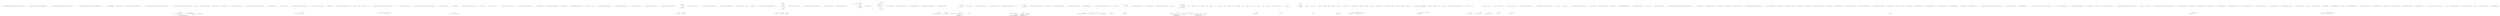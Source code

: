 digraph  {
n0 [cluster="Nancy.Testing.BrowserContextExtensions.MultiPartFormData(Nancy.Testing.BrowserContext, Nancy.Testing.BrowserContextMultipartFormData)", label="Entry Nancy.Testing.BrowserContextExtensions.MultiPartFormData(Nancy.Testing.BrowserContext, Nancy.Testing.BrowserContextMultipartFormData)", span="15-15"];
n1 [cluster="Nancy.Testing.BrowserContextExtensions.MultiPartFormData(Nancy.Testing.BrowserContext, Nancy.Testing.BrowserContextMultipartFormData)", label="MultiPartFormData(browserContext, multipartFormData, BrowserContextMultipartFormData.DefaultBoundaryName)", span="17-17"];
n2 [cluster="Nancy.Testing.BrowserContextExtensions.MultiPartFormData(Nancy.Testing.BrowserContext, Nancy.Testing.BrowserContextMultipartFormData)", label="Exit Nancy.Testing.BrowserContextExtensions.MultiPartFormData(Nancy.Testing.BrowserContext, Nancy.Testing.BrowserContextMultipartFormData)", span="15-15"];
n3 [cluster="Nancy.Testing.BrowserContextExtensions.MultiPartFormData(Nancy.Testing.BrowserContext, Nancy.Testing.BrowserContextMultipartFormData, string)", label="Entry Nancy.Testing.BrowserContextExtensions.MultiPartFormData(Nancy.Testing.BrowserContext, Nancy.Testing.BrowserContextMultipartFormData, string)", span="26-26"];
n4 [cluster="Nancy.Testing.BrowserContextExtensions.MultiPartFormData(Nancy.Testing.BrowserContext, Nancy.Testing.BrowserContextMultipartFormData, string)", label="var contextValues =\r\n                (IBrowserContextValues)browserContext", span="28-29"];
n5 [cluster="Nancy.Testing.BrowserContextExtensions.MultiPartFormData(Nancy.Testing.BrowserContext, Nancy.Testing.BrowserContextMultipartFormData, string)", label="contextValues.Body = multipartFormData.Body", span="31-31"];
n6 [cluster="Nancy.Testing.BrowserContextExtensions.MultiPartFormData(Nancy.Testing.BrowserContext, Nancy.Testing.BrowserContextMultipartFormData, string)", label="contextValues.Headers[''Content-Type''] = new[] { ''multipart/form-data; boundary='' + boundaryName }", span="32-32"];
n7 [cluster="Nancy.Testing.BrowserContextExtensions.MultiPartFormData(Nancy.Testing.BrowserContext, Nancy.Testing.BrowserContextMultipartFormData, string)", label="Exit Nancy.Testing.BrowserContextExtensions.MultiPartFormData(Nancy.Testing.BrowserContext, Nancy.Testing.BrowserContextMultipartFormData, string)", span="26-26"];
n8 [cluster="Nancy.Testing.BrowserContextExtensions.JsonBody<TModel>(Nancy.Testing.BrowserContext, TModel, Nancy.ISerializer)", label="Entry Nancy.Testing.BrowserContextExtensions.JsonBody<TModel>(Nancy.Testing.BrowserContext, TModel, Nancy.ISerializer)", span="41-41"];
n9 [cluster="Nancy.Testing.BrowserContextExtensions.JsonBody<TModel>(Nancy.Testing.BrowserContext, TModel, Nancy.ISerializer)", label="serializer == null", span="43-43"];
n11 [cluster="Nancy.Testing.BrowserContextExtensions.JsonBody<TModel>(Nancy.Testing.BrowserContext, TModel, Nancy.ISerializer)", label="var contextValues =\r\n                (IBrowserContextValues)browserContext", span="48-49"];
n13 [cluster="Nancy.Testing.BrowserContextExtensions.JsonBody<TModel>(Nancy.Testing.BrowserContext, TModel, Nancy.ISerializer)", label="serializer.Serialize(''application/json'', model, contextValues.Body)", span="53-53"];
n14 [cluster="Nancy.Testing.BrowserContextExtensions.JsonBody<TModel>(Nancy.Testing.BrowserContext, TModel, Nancy.ISerializer)", label="browserContext.Header(''Content-Type'', ''application/json'')", span="54-54"];
n10 [cluster="Nancy.Testing.BrowserContextExtensions.JsonBody<TModel>(Nancy.Testing.BrowserContext, TModel, Nancy.ISerializer)", label="serializer = new DefaultJsonSerializer()", span="45-45"];
n16 [cluster="Nancy.Responses.DefaultJsonSerializer.DefaultJsonSerializer()", label="Entry Nancy.Responses.DefaultJsonSerializer.DefaultJsonSerializer()", span="8-8"];
n12 [cluster="Nancy.Testing.BrowserContextExtensions.JsonBody<TModel>(Nancy.Testing.BrowserContext, TModel, Nancy.ISerializer)", label="contextValues.Body = new MemoryStream()", span="51-51"];
n17 [cluster="System.IO.MemoryStream.MemoryStream()", label="Entry System.IO.MemoryStream.MemoryStream()", span="0-0"];
n18 [cluster="Nancy.ISerializer.Serialize<TModel>(string, TModel, System.IO.Stream)", label="Entry Nancy.ISerializer.Serialize<TModel>(string, TModel, System.IO.Stream)", span="20-20"];
n15 [cluster="Nancy.Testing.BrowserContextExtensions.JsonBody<TModel>(Nancy.Testing.BrowserContext, TModel, Nancy.ISerializer)", label="Exit Nancy.Testing.BrowserContextExtensions.JsonBody<TModel>(Nancy.Testing.BrowserContext, TModel, Nancy.ISerializer)", span="41-41"];
n19 [cluster="Nancy.Testing.BrowserContext.Header(string, string)", label="Entry Nancy.Testing.BrowserContext.Header(string, string)", span="100-100"];
d21 [cluster="Nancy.Testing.BrowserContextExtensions.BasicAuth(Nancy.Testing.BrowserContext, string, string)", color=green, community=0, label="var credentials = string.Format(''{0}:{1}'', username, password)", prediction=0, span="70-70"];
d20 [cluster="Nancy.Testing.BrowserContextExtensions.BasicAuth(Nancy.Testing.BrowserContext, string, string)", label="Entry Nancy.Testing.BrowserContextExtensions.BasicAuth(Nancy.Testing.BrowserContext, string, string)", span="68-68"];
d22 [cluster="Nancy.Testing.BrowserContextExtensions.BasicAuth(Nancy.Testing.BrowserContext, string, string)", color=green, community=0, label="var encodedCredentials = Convert.ToBase64String(Encoding.UTF8.GetBytes(credentials))", prediction=1, span="72-72"];
d25 [cluster="string.Format(string, object, object)", label="Entry string.Format(string, object, object)", span="0-0"];
d23 [cluster="Nancy.Testing.BrowserContextExtensions.BasicAuth(Nancy.Testing.BrowserContext, string, string)", color=green, community=0, label="browserContext.Header(''Authorization'', ''Basic '' + encodedCredentials)", prediction=2, span="74-74"];
d24 [cluster="Nancy.Testing.BrowserContextExtensions.BasicAuth(Nancy.Testing.BrowserContext, string, string)", label="Exit Nancy.Testing.BrowserContextExtensions.BasicAuth(Nancy.Testing.BrowserContext, string, string)", span="68-68"];
d28 [cluster="Unk.Header", label="Entry Unk.Header", span=""];
d26 [cluster="Unk.GetBytes", label="Entry Unk.GetBytes", span=""];
d27 [cluster="Unk.ToBase64String", label="Entry Unk.ToBase64String", span=""];
d30 [cluster="Nancy.Testing.BrowserContextExtensions.Cookie(Nancy.Testing.BrowserContext, System.Collections.Generic.IDictionary<string, string>)", color=green, community=0, label="!cookies.Any()", prediction=3, span="84-84"];
d29 [cluster="Nancy.Testing.BrowserContextExtensions.Cookie(Nancy.Testing.BrowserContext, System.Collections.Generic.IDictionary<string, string>)", label="Entry Nancy.Testing.BrowserContextExtensions.Cookie(Nancy.Testing.BrowserContext, System.Collections.Generic.IDictionary<string, string>)", span="82-82"];
d31 [cluster="Nancy.Testing.BrowserContextExtensions.Cookie(Nancy.Testing.BrowserContext, System.Collections.Generic.IDictionary<string, string>)", color=green, community=0, label="return;", prediction=4, span="86-86"];
d32 [cluster="Nancy.Testing.BrowserContextExtensions.Cookie(Nancy.Testing.BrowserContext, System.Collections.Generic.IDictionary<string, string>)", color=green, community=0, label=cookies, prediction=5, span="89-89"];
d35 [cluster="System.Collections.Generic.IEnumerable<TSource>.Any<TSource>()", label="Entry System.Collections.Generic.IEnumerable<TSource>.Any<TSource>()", span="0-0"];
d33 [cluster="Nancy.Testing.BrowserContextExtensions.Cookie(Nancy.Testing.BrowserContext, System.Collections.Generic.IDictionary<string, string>)", color=green, community=0, label="browserContext.Cookie(cookie.Key, cookie.Value)", prediction=5, span="91-91"];
d34 [cluster="Nancy.Testing.BrowserContextExtensions.Cookie(Nancy.Testing.BrowserContext, System.Collections.Generic.IDictionary<string, string>)", label="Exit Nancy.Testing.BrowserContextExtensions.Cookie(Nancy.Testing.BrowserContext, System.Collections.Generic.IDictionary<string, string>)", span="82-82"];
d36 [cluster="Nancy.Testing.BrowserContext.Cookie(string, string)", label="Entry Nancy.Testing.BrowserContext.Cookie(string, string)", span="101-101"];
d38 [cluster="Nancy.Testing.BrowserContextExtensions.Cookie(Nancy.Testing.BrowserContext, string, string)", color=green, community=0, label="var contextValues =\r\n                (IBrowserContextValues)browserContext", prediction=7, span="103-104"];
d37 [cluster="Nancy.Testing.BrowserContextExtensions.Cookie(Nancy.Testing.BrowserContext, string, string)", label="Entry Nancy.Testing.BrowserContextExtensions.Cookie(Nancy.Testing.BrowserContext, string, string)", span="101-101"];
d39 [cluster="Nancy.Testing.BrowserContextExtensions.Cookie(Nancy.Testing.BrowserContext, string, string)", color=green, community=0, label="!contextValues.Headers.ContainsKey(''Cookie'')", prediction=8, span="106-106"];
d40 [cluster="Nancy.Testing.BrowserContextExtensions.Cookie(Nancy.Testing.BrowserContext, string, string)", color=green, community=0, label="contextValues.Headers.Add(''Cookie'', new List<string> { string.Empty })", prediction=7, span="108-108"];
d41 [cluster="Nancy.Testing.BrowserContextExtensions.Cookie(Nancy.Testing.BrowserContext, string, string)", color=green, community=0, label="var values = (List<string>)contextValues.Headers[''Cookie'']", prediction=10, span="111-111"];
d42 [cluster="Nancy.Testing.BrowserContextExtensions.Cookie(Nancy.Testing.BrowserContext, string, string)", color=green, community=0, label="values[0] += string.Format(''{0}={1};'', HttpUtility.UrlEncode(key), HttpUtility.UrlEncode(value))", prediction=11, span="112-112"];
d43 [cluster="Nancy.Testing.BrowserContextExtensions.Cookie(Nancy.Testing.BrowserContext, string, string)", label="Exit Nancy.Testing.BrowserContextExtensions.Cookie(Nancy.Testing.BrowserContext, string, string)", span="101-101"];
d47 [cluster="Nancy.Helpers.HttpUtility.UrlEncode(string)", label="Entry Nancy.Helpers.HttpUtility.UrlEncode(string)", span="373-373"];
d44 [cluster="System.Collections.Generic.IDictionary<TKey, TValue>.ContainsKey(TKey)", label="Entry System.Collections.Generic.IDictionary<TKey, TValue>.ContainsKey(TKey)", span="0-0"];
d45 [cluster="System.Collections.Generic.List<T>.List()", label="Entry System.Collections.Generic.List<T>.List()", span="0-0"];
d46 [cluster="System.Collections.Generic.IDictionary<TKey, TValue>.Add(TKey, TValue)", label="Entry System.Collections.Generic.IDictionary<TKey, TValue>.Add(TKey, TValue)", span="0-0"];
d49 [cluster="Nancy.Testing.BrowserContextExtensions.AjaxRequest(Nancy.Testing.BrowserContext)", color=green, community=0, label="browserContext.Header(''X-Requested-With'', ''XMLHttpRequest'')", prediction=12, span="122-122"];
d48 [cluster="Nancy.Testing.BrowserContextExtensions.AjaxRequest(Nancy.Testing.BrowserContext)", label="Entry Nancy.Testing.BrowserContextExtensions.AjaxRequest(Nancy.Testing.BrowserContext)", span="120-120"];
d50 [cluster="Nancy.Testing.BrowserContextExtensions.AjaxRequest(Nancy.Testing.BrowserContext)", label="Exit Nancy.Testing.BrowserContextExtensions.AjaxRequest(Nancy.Testing.BrowserContext)", span="120-120"];
m0_43 [cluster="Nancy.Testing.BrowserContext.Body(System.IO.Stream, string)", file="BrowserFixture.cs", label="Entry Nancy.Testing.BrowserContext.Body(System.IO.Stream, string)", span="70-70"];
m0_86 [cluster="Nancy.Testing.Browser.Get(string, System.Action<Nancy.Testing.BrowserContext>)", file="BrowserFixture.cs", label="Entry Nancy.Testing.Browser.Get(string, System.Action<Nancy.Testing.BrowserContext>)", span="50-50"];
m0_82 [cluster="Nancy.Testing.Tests.BrowserFixture.Should_maintain_cookies_when_chaining_requests()", file="BrowserFixture.cs", label="Entry Nancy.Testing.Tests.BrowserFixture.Should_maintain_cookies_when_chaining_requests()", span="116-116"];
m0_83 [cluster="Nancy.Testing.Tests.BrowserFixture.Should_maintain_cookies_when_chaining_requests()", color=green, community=0, file="BrowserFixture.cs", label="var result = browser.Get(\r\n                    ''/session'',\r\n                    with => with.HttpRequest())\r\n                .Then\r\n                .Get(\r\n                    ''/session'',\r\n                    with => with.HttpRequest())", prediction=13, span="120-126"];
m0_84 [cluster="Nancy.Testing.Tests.BrowserFixture.Should_maintain_cookies_when_chaining_requests()", color=green, community=0, file="BrowserFixture.cs", label="result.Body.AsString().ShouldEqual(''Current session value is: I've created a session!'')", prediction=14, span="128-128"];
m0_85 [cluster="Nancy.Testing.Tests.BrowserFixture.Should_maintain_cookies_when_chaining_requests()", file="BrowserFixture.cs", label="Exit Nancy.Testing.Tests.BrowserFixture.Should_maintain_cookies_when_chaining_requests()", span="116-116"];
m0_17 [cluster="Nancy.Testing.Browser.Post(string, System.Action<Nancy.Testing.BrowserContext>)", file="BrowserFixture.cs", label="Entry Nancy.Testing.Browser.Post(string, System.Action<Nancy.Testing.BrowserContext>)", span="94-94"];
m0_24 [cluster="Nancy.Testing.BrowserContext.HttpRequest()", file="BrowserFixture.cs", label="Entry Nancy.Testing.BrowserContext.HttpRequest()", span="116-116"];
m0_148 [cluster="object.ToString()", file="BrowserFixture.cs", label="Entry object.ToString()", span="0-0"];
m0_19 [cluster="object.ShouldEqual(object)", file="BrowserFixture.cs", label="Entry object.ShouldEqual(object)", span="80-80"];
m0_93 [cluster="Nancy.Testing.Tests.BrowserFixture.Should_maintain_cookies_even_if_not_set_on_directly_preceding_request()", file="BrowserFixture.cs", label="Entry Nancy.Testing.Tests.BrowserFixture.Should_maintain_cookies_even_if_not_set_on_directly_preceding_request()", span="132-132"];
m0_94 [cluster="Nancy.Testing.Tests.BrowserFixture.Should_maintain_cookies_even_if_not_set_on_directly_preceding_request()", color=green, community=0, file="BrowserFixture.cs", label="var result = browser.Get(\r\n                    ''/session'',\r\n                    with => with.HttpRequest())\r\n                .Then\r\n                .Get(\r\n                    ''/nothing'',\r\n                    with => with.HttpRequest())\r\n                .Then\r\n                .Get(\r\n                    ''/session'',\r\n                    with => with.HttpRequest())", prediction=15, span="136-146"];
m0_95 [cluster="Nancy.Testing.Tests.BrowserFixture.Should_maintain_cookies_even_if_not_set_on_directly_preceding_request()", color=green, community=0, file="BrowserFixture.cs", label="result.Body.AsString().ShouldEqual(''Current session value is: I've created a session!'')", prediction=16, span="148-148"];
m0_96 [cluster="Nancy.Testing.Tests.BrowserFixture.Should_maintain_cookies_even_if_not_set_on_directly_preceding_request()", file="BrowserFixture.cs", label="Exit Nancy.Testing.Tests.BrowserFixture.Should_maintain_cookies_even_if_not_set_on_directly_preceding_request()", span="132-132"];
m0_18 [cluster="Nancy.Testing.BrowserResponseBodyWrapper.AsString()", file="BrowserFixture.cs", label="Entry Nancy.Testing.BrowserResponseBodyWrapper.AsString()", span="30-30"];
m0_118 [cluster="Nancy.Testing.Tests.BrowserFixture.EchoModule.EchoModule()", file="BrowserFixture.cs", label="Entry Nancy.Testing.Tests.BrowserFixture.EchoModule.EchoModule()", span="176-176"];
m0_119 [cluster="Nancy.Testing.Tests.BrowserFixture.EchoModule.EchoModule()", color=green, community=0, file="BrowserFixture.cs", label="Post[''/''] = ctx =>\r\n                    {\r\n                        var body = new StreamReader(Context.Request.Body).ReadToEnd();\r\n                        return new Response\r\n                                {\r\n                                    Contents = stream =>\r\n                                                {\r\n                                                    var writer = new StreamWriter(stream);\r\n                                                    writer.Write(body);\r\n                                                    writer.Flush();\r\n                                                }\r\n                                };\r\n                    }", prediction=17, span="179-191"];
m0_120 [cluster="Nancy.Testing.Tests.BrowserFixture.EchoModule.EchoModule()", file="BrowserFixture.cs", label="Get[''/nothing''] = ctx => string.Empty", span="193-193"];
m0_121 [cluster="Nancy.Testing.Tests.BrowserFixture.EchoModule.EchoModule()", file="BrowserFixture.cs", label="Get[''/session''] = ctx =>\r\n                    {\r\n                        var value = Session[''moo''] ?? '''';\r\n\r\n                        var output = ''Current session value is: '' + value;\r\n\r\n                        if (string.IsNullOrEmpty(value.ToString()))\r\n                        {\r\n                            Session[''moo''] = ''I've created a session!'';\r\n                        }\r\n\r\n                        var response = (Response)output;\r\n\r\n                        return response;\r\n                    }", span="195-209"];
m0_122 [cluster="Nancy.Testing.Tests.BrowserFixture.EchoModule.EchoModule()", file="BrowserFixture.cs", label="Get[''/type''] = _ => Request.Url.Scheme.ToLower()", span="211-211"];
m0_123 [cluster="Nancy.Testing.Tests.BrowserFixture.EchoModule.EchoModule()", file="BrowserFixture.cs", label="Get[''/ajax''] = _ => this.Request.IsAjaxRequest() ? ''ajax'' : ''not-ajax''", span="213-213"];
m0_124 [cluster="Nancy.Testing.Tests.BrowserFixture.EchoModule.EchoModule()", file="BrowserFixture.cs", label="Exit Nancy.Testing.Tests.BrowserFixture.EchoModule.EchoModule()", span="176-176"];
m0_26 [cluster="Nancy.Testing.Tests.BrowserFixture.Should_be_able_to_send_stream_in_body()", file="BrowserFixture.cs", label="Entry Nancy.Testing.Tests.BrowserFixture.Should_be_able_to_send_stream_in_body()", span="45-45"];
m0_33 [cluster="Nancy.Testing.Tests.BrowserFixture.Should_be_able_to_send_stream_in_body()", file="BrowserFixture.cs", label="result.Body.AsString().ShouldEqual(thisIsMyRequestBody)", span="61-61"];
m0_30 [cluster="Nancy.Testing.Tests.BrowserFixture.Should_be_able_to_send_stream_in_body()", file="BrowserFixture.cs", label="writer.Write(thisIsMyRequestBody)", span="51-51"];
m0_28 [cluster="Nancy.Testing.Tests.BrowserFixture.Should_be_able_to_send_stream_in_body()", file="BrowserFixture.cs", label="var stream = new MemoryStream()", span="49-49"];
m0_29 [cluster="Nancy.Testing.Tests.BrowserFixture.Should_be_able_to_send_stream_in_body()", file="BrowserFixture.cs", label="var writer = new StreamWriter(stream)", span="50-50"];
m0_32 [cluster="Nancy.Testing.Tests.BrowserFixture.Should_be_able_to_send_stream_in_body()", file="BrowserFixture.cs", label="var result = browser.Post(''/'', with =>\r\n                                           {\r\n                                               with.HttpRequest();\r\n                                               with.Body(stream, ''text/plain'');\r\n                                           })", span="54-58"];
m0_31 [cluster="Nancy.Testing.Tests.BrowserFixture.Should_be_able_to_send_stream_in_body()", file="BrowserFixture.cs", label="writer.Flush()", span="52-52"];
m0_27 [cluster="Nancy.Testing.Tests.BrowserFixture.Should_be_able_to_send_stream_in_body()", file="BrowserFixture.cs", label="string thisIsMyRequestBody = ''This is my request body''", span="48-48"];
m0_34 [cluster="Nancy.Testing.Tests.BrowserFixture.Should_be_able_to_send_stream_in_body()", file="BrowserFixture.cs", label="Exit Nancy.Testing.Tests.BrowserFixture.Should_be_able_to_send_stream_in_body()", span="45-45"];
m0_36 [cluster="System.IO.StreamWriter.StreamWriter(System.IO.Stream)", file="BrowserFixture.cs", label="Entry System.IO.StreamWriter.StreamWriter(System.IO.Stream)", span="0-0"];
m0_12 [cluster="Nancy.Testing.Tests.BrowserFixture.Should_be_able_to_send_string_in_body()", file="BrowserFixture.cs", label="Entry Nancy.Testing.Tests.BrowserFixture.Should_be_able_to_send_string_in_body()", span="28-28"];
m0_15 [cluster="Nancy.Testing.Tests.BrowserFixture.Should_be_able_to_send_string_in_body()", file="BrowserFixture.cs", label="result.Body.AsString().ShouldEqual(thisIsMyRequestBody)", span="41-41"];
m0_14 [cluster="Nancy.Testing.Tests.BrowserFixture.Should_be_able_to_send_string_in_body()", file="BrowserFixture.cs", label="var result = browser.Post(''/'', with =>\r\n                                           {\r\n                                               with.HttpRequest();\r\n                                               with.Body(thisIsMyRequestBody);\r\n                                           })", span="34-38"];
m0_13 [cluster="Nancy.Testing.Tests.BrowserFixture.Should_be_able_to_send_string_in_body()", file="BrowserFixture.cs", label="string thisIsMyRequestBody = ''This is my request body''", span="31-31"];
m0_16 [cluster="Nancy.Testing.Tests.BrowserFixture.Should_be_able_to_send_string_in_body()", file="BrowserFixture.cs", label="Exit Nancy.Testing.Tests.BrowserFixture.Should_be_able_to_send_string_in_body()", span="28-28"];
m0_149 [cluster="string.IsNullOrEmpty(string)", file="BrowserFixture.cs", label="Entry string.IsNullOrEmpty(string)", span="0-0"];
m0_6 [cluster="Nancy.Session.CookieBasedSessions.Enable(Nancy.Bootstrapper.IPipelines)", file="BrowserFixture.cs", label="Entry Nancy.Session.CookieBasedSessions.Enable(Nancy.Bootstrapper.IPipelines)", span="79-79"];
m0_44 [cluster="Nancy.Testing.Tests.BrowserFixture.Should_be_able_to_send_json_in_body()", file="BrowserFixture.cs", label="Entry Nancy.Testing.Tests.BrowserFixture.Should_be_able_to_send_json_in_body()", span="65-65"];
m0_49 [cluster="Nancy.Testing.Tests.BrowserFixture.Should_be_able_to_send_json_in_body()", color=green, community=0, file="BrowserFixture.cs", label="actualModel.SomeString.ShouldEqual(model.SomeString)", prediction=18, span="80-80"];
m0_45 [cluster="Nancy.Testing.Tests.BrowserFixture.Should_be_able_to_send_json_in_body()", file="BrowserFixture.cs", label="var model = new EchoModel { SomeString = ''Some String'', SomeInt = 29, SomeBoolean = true }", span="68-68"];
m0_47 [cluster="Nancy.Testing.Tests.BrowserFixture.Should_be_able_to_send_json_in_body()", file="BrowserFixture.cs", label="var actualModel = result.Body.DeserializeJson<EchoModel>()", span="77-77"];
m0_48 [cluster="Nancy.Testing.Tests.BrowserFixture.Should_be_able_to_send_json_in_body()", file="BrowserFixture.cs", label="actualModel.ShouldNotBeNull()", span="79-79"];
m0_50 [cluster="Nancy.Testing.Tests.BrowserFixture.Should_be_able_to_send_json_in_body()", file="BrowserFixture.cs", label="actualModel.SomeInt.ShouldEqual(model.SomeInt)", span="81-81"];
m0_46 [cluster="Nancy.Testing.Tests.BrowserFixture.Should_be_able_to_send_json_in_body()", file="BrowserFixture.cs", label="var result = browser.Post(''/'', with =>\r\n                                            {\r\n                                                with.JsonBody(model);\r\n                                            })", span="71-74"];
m0_51 [cluster="Nancy.Testing.Tests.BrowserFixture.Should_be_able_to_send_json_in_body()", file="BrowserFixture.cs", label="actualModel.SomeBoolean.ShouldEqual(model.SomeBoolean)", span="82-82"];
m0_52 [cluster="Nancy.Testing.Tests.BrowserFixture.Should_be_able_to_send_json_in_body()", file="BrowserFixture.cs", label="Exit Nancy.Testing.Tests.BrowserFixture.Should_be_able_to_send_json_in_body()", span="65-65"];
m0_117 [cluster="Nancy.Testing.BrowserContext.AjaxRequest()", file="BrowserFixture.cs", label="Entry Nancy.Testing.BrowserContext.AjaxRequest()", span="120-120"];
m0_59 [cluster="Nancy.Testing.BrowserContext.JsonBody<TModel>(TModel, Nancy.ISerializer)", file="BrowserFixture.cs", label="Entry Nancy.Testing.BrowserContext.JsonBody<TModel>(TModel, Nancy.ISerializer)", span="46-46"];
m0_8 [cluster="lambda expression", file="BrowserFixture.cs", label="Entry lambda expression", span="20-20"];
m0_76 [cluster="lambda expression", color=green, community=0, file="BrowserFixture.cs", label="with.Body(firstRequestStream, ''text/plain'')", prediction=19, span="104-104"];
m0_74 [cluster="lambda expression", file="BrowserFixture.cs", label="Entry lambda expression", span="101-105"];
m0_78 [cluster="lambda expression", file="BrowserFixture.cs", label="Entry lambda expression", span="105-109"];
m0_75 [cluster="lambda expression", color=green, community=0, file="BrowserFixture.cs", label="with.HttpRequest()", prediction=20, span="103-103"];
m0_77 [cluster="lambda expression", file="BrowserFixture.cs", label="Exit lambda expression", span="101-105"];
m0_80 [cluster="lambda expression", color=green, community=0, file="BrowserFixture.cs", label="with.Body(secondRequestStream, ''text/plain'')", prediction=21, span="108-108"];
m0_79 [cluster="lambda expression", color=green, community=0, file="BrowserFixture.cs", label="with.HttpRequest()", prediction=22, span="107-107"];
m0_81 [cluster="lambda expression", file="BrowserFixture.cs", label="Exit lambda expression", span="105-109"];
m0_87 [cluster="lambda expression", file="BrowserFixture.cs", label="Entry lambda expression", span="122-122"];
m0_90 [cluster="lambda expression", file="BrowserFixture.cs", label="Entry lambda expression", span="126-126"];
m0_88 [cluster="lambda expression", color=green, community=0, file="BrowserFixture.cs", label="with.HttpRequest()", prediction=23, span="122-122"];
m0_89 [cluster="lambda expression", file="BrowserFixture.cs", label="Exit lambda expression", span="122-122"];
m0_91 [cluster="lambda expression", color=green, community=0, file="BrowserFixture.cs", label="with.HttpRequest()", prediction=24, span="126-126"];
m0_92 [cluster="lambda expression", file="BrowserFixture.cs", label="Exit lambda expression", span="126-126"];
m0_97 [cluster="lambda expression", file="BrowserFixture.cs", label="Entry lambda expression", span="138-138"];
m0_100 [cluster="lambda expression", file="BrowserFixture.cs", label="Entry lambda expression", span="142-142"];
m0_103 [cluster="lambda expression", file="BrowserFixture.cs", label="Entry lambda expression", span="146-146"];
m0_98 [cluster="lambda expression", color=green, community=0, file="BrowserFixture.cs", label="with.HttpRequest()", prediction=25, span="138-138"];
m0_99 [cluster="lambda expression", file="BrowserFixture.cs", label="Exit lambda expression", span="138-138"];
m0_101 [cluster="lambda expression", color=green, community=0, file="BrowserFixture.cs", label="with.HttpRequest()", prediction=26, span="142-142"];
m0_102 [cluster="lambda expression", file="BrowserFixture.cs", label="Exit lambda expression", span="142-142"];
m0_104 [cluster="lambda expression", color=green, community=0, file="BrowserFixture.cs", label="with.HttpRequest()", prediction=27, span="146-146"];
m0_105 [cluster="lambda expression", file="BrowserFixture.cs", label="Exit lambda expression", span="146-146"];
m0_114 [cluster="lambda expression", file="BrowserFixture.cs", label="Entry lambda expression", span="162-162"];
m0_115 [cluster="lambda expression", color=green, community=0, file="BrowserFixture.cs", label="with.AjaxRequest()", prediction=28, span="162-162"];
m0_116 [cluster="lambda expression", file="BrowserFixture.cs", label="Exit lambda expression", span="162-162"];
m0_126 [cluster="lambda expression", color=green, community=0, file="BrowserFixture.cs", label="var body = new StreamReader(Context.Request.Body).ReadToEnd()", prediction=29, span="181-181"];
m0_125 [cluster="lambda expression", file="BrowserFixture.cs", label="Entry lambda expression", span="179-191"];
m0_127 [cluster="lambda expression", color=green, community=0, file="BrowserFixture.cs", label="return new Response\r\n                                {\r\n                                    Contents = stream =>\r\n                                                {\r\n                                                    var writer = new StreamWriter(stream);\r\n                                                    writer.Write(body);\r\n                                                    writer.Flush();\r\n                                                }\r\n                                };", prediction=30, span="182-190"];
m0_134 [cluster="lambda expression", color=green, community=0, file="BrowserFixture.cs", label="writer.Write(body)", prediction=29, span="187-187"];
m0_128 [cluster="lambda expression", file="BrowserFixture.cs", label="Exit lambda expression", span="179-191"];
m0_133 [cluster="lambda expression", color=green, community=0, file="BrowserFixture.cs", label="var writer = new StreamWriter(stream)", prediction=32, span="186-186"];
m0_135 [cluster="lambda expression", color=green, community=0, file="BrowserFixture.cs", label="writer.Flush()", prediction=32, span="188-188"];
m0_132 [cluster="lambda expression", file="BrowserFixture.cs", label="Entry lambda expression", span="184-189"];
m0_136 [cluster="lambda expression", file="BrowserFixture.cs", label="Exit lambda expression", span="184-189"];
m0_57 [cluster="lambda expression", file="BrowserFixture.cs", label="with.JsonBody(model)", span="73-73"];
m0_41 [cluster="lambda expression", file="BrowserFixture.cs", label="with.Body(stream, ''text/plain'')", span="57-57"];
m0_21 [cluster="lambda expression", file="BrowserFixture.cs", label="with.HttpRequest()", span="36-36"];
m0_40 [cluster="lambda expression", file="BrowserFixture.cs", label="with.HttpRequest()", span="56-56"];
m0_141 [cluster="lambda expression", file="BrowserFixture.cs", label="var value = Session[''moo''] ?? ''''", span="197-197"];
m0_144 [cluster="lambda expression", file="BrowserFixture.cs", label="Session[''moo''] = ''I've created a session!''", span="203-203"];
m0_151 [cluster="lambda expression", file="BrowserFixture.cs", label="Request.Url.Scheme.ToLower()", span="211-211"];
m0_155 [cluster="lambda expression", file="BrowserFixture.cs", label="this.Request.IsAjaxRequest() ? ''ajax'' : ''not-ajax''", span="213-213"];
m0_56 [cluster="lambda expression", file="BrowserFixture.cs", label="Entry lambda expression", span="71-74"];
m0_58 [cluster="lambda expression", file="BrowserFixture.cs", label="Exit lambda expression", span="71-74"];
m0_20 [cluster="lambda expression", file="BrowserFixture.cs", label="Entry lambda expression", span="34-38"];
m0_39 [cluster="lambda expression", file="BrowserFixture.cs", label="Entry lambda expression", span="54-58"];
m0_42 [cluster="lambda expression", file="BrowserFixture.cs", label="Exit lambda expression", span="54-58"];
m0_22 [cluster="lambda expression", file="BrowserFixture.cs", label="with.Body(thisIsMyRequestBody)", span="37-37"];
m0_140 [cluster="lambda expression", file="BrowserFixture.cs", label="Entry lambda expression", span="195-209"];
m0_142 [cluster="lambda expression", file="BrowserFixture.cs", label="var output = ''Current session value is: '' + value", span="199-199"];
m0_143 [cluster="lambda expression", file="BrowserFixture.cs", label="string.IsNullOrEmpty(value.ToString())", span="201-201"];
m0_145 [cluster="lambda expression", file="BrowserFixture.cs", label="var response = (Response)output", span="206-206"];
m0_150 [cluster="lambda expression", file="BrowserFixture.cs", label="Entry lambda expression", span="211-211"];
m0_152 [cluster="lambda expression", file="BrowserFixture.cs", label="Exit lambda expression", span="211-211"];
m0_154 [cluster="lambda expression", file="BrowserFixture.cs", label="Entry lambda expression", span="213-213"];
m0_156 [cluster="lambda expression", file="BrowserFixture.cs", label="Exit lambda expression", span="213-213"];
m0_9 [cluster="lambda expression", file="BrowserFixture.cs", label="config.Modules(typeof(EchoModule))", span="20-20"];
m0_23 [cluster="lambda expression", file="BrowserFixture.cs", label="Exit lambda expression", span="34-38"];
m0_147 [cluster="lambda expression", file="BrowserFixture.cs", label="Exit lambda expression", span="195-209"];
m0_146 [cluster="lambda expression", file="BrowserFixture.cs", label="return response;", span="208-208"];
m0_10 [cluster="lambda expression", file="BrowserFixture.cs", label="Exit lambda expression", span="20-20"];
m0_60 [cluster="Nancy.Testing.Tests.BrowserFixture.Should_be_able_to_continue_with_another_request()", file="BrowserFixture.cs", label="Entry Nancy.Testing.Tests.BrowserFixture.Should_be_able_to_continue_with_another_request()", span="86-86"];
m0_61 [cluster="Nancy.Testing.Tests.BrowserFixture.Should_be_able_to_continue_with_another_request()", color=green, community=0, file="BrowserFixture.cs", label="string FirstRequestBody = ''This is my first request body''", prediction=34, span="89-89"];
m0_62 [cluster="Nancy.Testing.Tests.BrowserFixture.Should_be_able_to_continue_with_another_request()", color=green, community=0, file="BrowserFixture.cs", label="string SecondRequestBody = ''This is my second request body''", prediction=35, span="90-90"];
m0_65 [cluster="Nancy.Testing.Tests.BrowserFixture.Should_be_able_to_continue_with_another_request()", color=green, community=0, file="BrowserFixture.cs", label="firstRequestWriter.Write(FirstRequestBody)", prediction=34, span="93-93"];
m0_63 [cluster="Nancy.Testing.Tests.BrowserFixture.Should_be_able_to_continue_with_another_request()", color=green, community=0, file="BrowserFixture.cs", label="var firstRequestStream = new MemoryStream()", prediction=19, span="91-91"];
m0_69 [cluster="Nancy.Testing.Tests.BrowserFixture.Should_be_able_to_continue_with_another_request()", color=green, community=0, file="BrowserFixture.cs", label="secondRequestWriter.Write(SecondRequestBody)", prediction=35, span="97-97"];
m0_72 [cluster="Nancy.Testing.Tests.BrowserFixture.Should_be_able_to_continue_with_another_request()", color=green, community=0, file="BrowserFixture.cs", label="result.Body.AsString().ShouldEqual(SecondRequestBody)", prediction=35, span="112-112"];
m0_64 [cluster="Nancy.Testing.Tests.BrowserFixture.Should_be_able_to_continue_with_another_request()", color=green, community=0, file="BrowserFixture.cs", label="var firstRequestWriter = new StreamWriter(firstRequestStream)", prediction=40, span="92-92"];
m0_66 [cluster="Nancy.Testing.Tests.BrowserFixture.Should_be_able_to_continue_with_another_request()", color=green, community=0, file="BrowserFixture.cs", label="firstRequestWriter.Flush()", prediction=40, span="94-94"];
m0_71 [cluster="Nancy.Testing.Tests.BrowserFixture.Should_be_able_to_continue_with_another_request()", color=green, community=0, file="BrowserFixture.cs", label="var result = browser.Post(''/'', with =>\r\n            {\r\n                with.HttpRequest();\r\n                with.Body(firstRequestStream, ''text/plain'');\r\n            }).Then.Post(''/'', with =>\r\n            {\r\n                with.HttpRequest();\r\n                with.Body(secondRequestStream, ''text/plain'');\r\n            })", prediction=42, span="101-109"];
m0_68 [cluster="Nancy.Testing.Tests.BrowserFixture.Should_be_able_to_continue_with_another_request()", color=green, community=0, file="BrowserFixture.cs", label="var secondRequestWriter = new StreamWriter(secondRequestStream)", prediction=43, span="96-96"];
m0_70 [cluster="Nancy.Testing.Tests.BrowserFixture.Should_be_able_to_continue_with_another_request()", color=green, community=0, file="BrowserFixture.cs", label="secondRequestWriter.Flush()", prediction=43, span="98-98"];
m0_67 [cluster="Nancy.Testing.Tests.BrowserFixture.Should_be_able_to_continue_with_another_request()", color=green, community=0, file="BrowserFixture.cs", label="var secondRequestStream = new MemoryStream()", prediction=21, span="95-95"];
m0_73 [cluster="Nancy.Testing.Tests.BrowserFixture.Should_be_able_to_continue_with_another_request()", file="BrowserFixture.cs", label="Exit Nancy.Testing.Tests.BrowserFixture.Should_be_able_to_continue_with_another_request()", span="86-86"];
m0_106 [cluster="Nancy.Testing.Tests.BrowserFixture.Should_be_able_to_not_specify_delegate_for_basic_http_request()", file="BrowserFixture.cs", label="Entry Nancy.Testing.Tests.BrowserFixture.Should_be_able_to_not_specify_delegate_for_basic_http_request()", span="152-152"];
m0_107 [cluster="Nancy.Testing.Tests.BrowserFixture.Should_be_able_to_not_specify_delegate_for_basic_http_request()", color=green, community=0, file="BrowserFixture.cs", label="var result = browser.Get(''/type'')", prediction=46, span="154-154"];
m0_108 [cluster="Nancy.Testing.Tests.BrowserFixture.Should_be_able_to_not_specify_delegate_for_basic_http_request()", color=green, community=0, file="BrowserFixture.cs", label="result.Body.AsString().ShouldEqual(''http'')", prediction=47, span="156-156"];
m0_109 [cluster="Nancy.Testing.Tests.BrowserFixture.Should_be_able_to_not_specify_delegate_for_basic_http_request()", file="BrowserFixture.cs", label="Exit Nancy.Testing.Tests.BrowserFixture.Should_be_able_to_not_specify_delegate_for_basic_http_request()", span="152-152"];
m0_37 [cluster="System.IO.StreamWriter.Write(string)", file="BrowserFixture.cs", label="Entry System.IO.StreamWriter.Write(string)", span="0-0"];
m0_129 [cluster="System.IO.StreamReader.StreamReader(System.IO.Stream)", file="BrowserFixture.cs", label="Entry System.IO.StreamReader.StreamReader(System.IO.Stream)", span="0-0"];
m0_38 [cluster="System.IO.StreamWriter.Flush()", file="BrowserFixture.cs", label="Entry System.IO.StreamWriter.Flush()", span="0-0"];
m0_54 [cluster="Nancy.Testing.BrowserResponseBodyWrapper.DeserializeJson<TModel>()", file="BrowserFixture.cs", label="Entry Nancy.Testing.BrowserResponseBodyWrapper.DeserializeJson<TModel>()", span="55-55"];
m0_110 [cluster="Nancy.Testing.Tests.BrowserFixture.Should_add_ajax_header()", file="BrowserFixture.cs", label="Entry Nancy.Testing.Tests.BrowserFixture.Should_add_ajax_header()", span="160-160"];
m0_111 [cluster="Nancy.Testing.Tests.BrowserFixture.Should_add_ajax_header()", color=green, community=0, file="BrowserFixture.cs", label="var result = browser.Get(''/ajax'', with => with.AjaxRequest())", prediction=48, span="162-162"];
m0_112 [cluster="Nancy.Testing.Tests.BrowserFixture.Should_add_ajax_header()", color=green, community=0, file="BrowserFixture.cs", label="result.Body.AsString().ShouldEqual(''ajax'')", prediction=49, span="164-164"];
m0_113 [cluster="Nancy.Testing.Tests.BrowserFixture.Should_add_ajax_header()", file="BrowserFixture.cs", label="Exit Nancy.Testing.Tests.BrowserFixture.Should_add_ajax_header()", span="160-160"];
m0_5 [cluster="Nancy.Testing.ConfigurableBootstrapper.ConfigurableBootstrapper(System.Action<Nancy.Testing.ConfigurableBootstrapper.ConfigurableBoostrapperConfigurator>)", file="BrowserFixture.cs", label="Entry Nancy.Testing.ConfigurableBootstrapper.ConfigurableBootstrapper(System.Action<Nancy.Testing.ConfigurableBootstrapper.ConfigurableBoostrapperConfigurator>)", span="38-38"];
m0_130 [cluster="System.IO.StreamReader.ReadToEnd()", file="BrowserFixture.cs", label="Entry System.IO.StreamReader.ReadToEnd()", span="0-0"];
m0_0 [cluster="Nancy.Testing.Tests.BrowserFixture.BrowserFixture()", file="BrowserFixture.cs", label="Entry Nancy.Testing.Tests.BrowserFixture.BrowserFixture()", span="17-17"];
m0_3 [cluster="Nancy.Testing.Tests.BrowserFixture.BrowserFixture()", file="BrowserFixture.cs", label="browser = new Browser(bootstrapper)", span="24-24"];
m0_1 [cluster="Nancy.Testing.Tests.BrowserFixture.BrowserFixture()", file="BrowserFixture.cs", label="var bootstrapper =\r\n                new ConfigurableBootstrapper(config => config.Modules(typeof(EchoModule)))", span="19-20"];
m0_2 [cluster="Nancy.Testing.Tests.BrowserFixture.BrowserFixture()", file="BrowserFixture.cs", label="CookieBasedSessions.Enable(bootstrapper)", span="22-22"];
m0_4 [cluster="Nancy.Testing.Tests.BrowserFixture.BrowserFixture()", file="BrowserFixture.cs", label="Exit Nancy.Testing.Tests.BrowserFixture.BrowserFixture()", span="17-17"];
m0_11 [cluster="Nancy.Testing.ConfigurableBootstrapper.ConfigurableBoostrapperConfigurator.Modules(params System.Type[])", file="BrowserFixture.cs", label="Entry Nancy.Testing.ConfigurableBootstrapper.ConfigurableBoostrapperConfigurator.Modules(params System.Type[])", span="589-589"];
m0_53 [cluster="Nancy.Testing.Tests.BrowserFixture.EchoModel.EchoModel()", file="BrowserFixture.cs", label="Entry Nancy.Testing.Tests.BrowserFixture.EchoModel.EchoModel()", span="167-167"];
m0_157 [cluster="Nancy.Request.IsAjaxRequest()", file="BrowserFixture.cs", label="Entry Nancy.Request.IsAjaxRequest()", span="15-15"];
m0_131 [cluster="Nancy.Response.Response()", file="BrowserFixture.cs", label="Entry Nancy.Response.Response()", span="15-15"];
m0_153 [cluster="string.ToLower()", file="BrowserFixture.cs", label="Entry string.ToLower()", span="0-0"];
m0_25 [cluster="Nancy.Testing.BrowserContext.Body(string)", file="BrowserFixture.cs", label="Entry Nancy.Testing.BrowserContext.Body(string)", span="60-60"];
m0_55 [cluster="object.ShouldNotBeNull()", file="BrowserFixture.cs", label="Entry object.ShouldNotBeNull()", span="125-125"];
m0_7 [cluster="Nancy.Testing.Browser.Browser(Nancy.Bootstrapper.INancyBootstrapper)", file="BrowserFixture.cs", label="Entry Nancy.Testing.Browser.Browser(Nancy.Bootstrapper.INancyBootstrapper)", span="26-26"];
m0_158 [file="BrowserFixture.cs", label="Nancy.Testing.Tests.BrowserFixture", span=""];
m0_162 [file="BrowserFixture.cs", label=firstRequestStream, span=""];
m0_163 [file="BrowserFixture.cs", label=secondRequestStream, span=""];
m0_164 [file="BrowserFixture.cs", label="Nancy.Testing.Tests.BrowserFixture.EchoModule", span=""];
m0_165 [file="BrowserFixture.cs", label=body, span=""];
m0_161 [file="BrowserFixture.cs", label=model, span=""];
m0_160 [file="BrowserFixture.cs", label=stream, span=""];
m0_159 [file="BrowserFixture.cs", label=thisIsMyRequestBody, span=""];
m1_31 [cluster="Nancy.ViewEngines.IRenderContext.GetCsrfToken()", file="HtmlHelpers.cs", label="Entry Nancy.ViewEngines.IRenderContext.GetCsrfToken()", span="44-44"];
m1_7 [cluster="Nancy.ViewEngines.Razor.HtmlHelpers.Partial(string, dynamic)", file="HtmlHelpers.cs", label="Entry Nancy.ViewEngines.Razor.HtmlHelpers.Partial(string, dynamic)", span="27-27"];
m1_8 [cluster="Nancy.ViewEngines.Razor.HtmlHelpers.Partial(string, dynamic)", file="HtmlHelpers.cs", label="ViewLocationResult view = this.renderContext.LocateView(viewName, model)", span="29-29"];
m1_9 [cluster="Nancy.ViewEngines.Razor.HtmlHelpers.Partial(string, dynamic)", file="HtmlHelpers.cs", label="Response response = this.engine.RenderView(view, model, this.renderContext)", span="31-31"];
m1_10 [cluster="Nancy.ViewEngines.Razor.HtmlHelpers.Partial(string, dynamic)", file="HtmlHelpers.cs", label="Action<Stream> action = response.Contents", span="32-32"];
m1_11 [cluster="Nancy.ViewEngines.Razor.HtmlHelpers.Partial(string, dynamic)", file="HtmlHelpers.cs", label="var mem = new MemoryStream()", span="33-33"];
m1_12 [cluster="Nancy.ViewEngines.Razor.HtmlHelpers.Partial(string, dynamic)", file="HtmlHelpers.cs", label="action.Invoke(mem)", span="35-35"];
m1_13 [cluster="Nancy.ViewEngines.Razor.HtmlHelpers.Partial(string, dynamic)", file="HtmlHelpers.cs", label="mem.Position = 0", span="36-36"];
m1_14 [cluster="Nancy.ViewEngines.Razor.HtmlHelpers.Partial(string, dynamic)", file="HtmlHelpers.cs", label="var reader = new StreamReader(mem)", span="38-38"];
m1_15 [cluster="Nancy.ViewEngines.Razor.HtmlHelpers.Partial(string, dynamic)", file="HtmlHelpers.cs", label="return new NonEncodedHtmlString(reader.ReadToEnd());", span="40-40"];
m1_16 [cluster="Nancy.ViewEngines.Razor.HtmlHelpers.Partial(string, dynamic)", file="HtmlHelpers.cs", label="Exit Nancy.ViewEngines.Razor.HtmlHelpers.Partial(string, dynamic)", span="27-27"];
m1_21 [cluster="System.IO.StreamReader.StreamReader(System.IO.Stream)", file="HtmlHelpers.cs", label="Entry System.IO.StreamReader.StreamReader(System.IO.Stream)", span="0-0"];
m1_24 [cluster="Nancy.ViewEngines.Razor.HtmlHelpers.Raw(string)", file="HtmlHelpers.cs", label="Entry Nancy.ViewEngines.Razor.HtmlHelpers.Raw(string)", span="43-43"];
m1_25 [cluster="Nancy.ViewEngines.Razor.HtmlHelpers.Raw(string)", file="HtmlHelpers.cs", label="return new NonEncodedHtmlString(text);", span="45-45"];
m1_26 [cluster="Nancy.ViewEngines.Razor.HtmlHelpers.Raw(string)", file="HtmlHelpers.cs", label="Exit Nancy.ViewEngines.Razor.HtmlHelpers.Raw(string)", span="43-43"];
m1_18 [cluster="Nancy.ViewEngines.Razor.RazorViewEngine.RenderView(Nancy.ViewEngines.ViewLocationResult, dynamic, Nancy.ViewEngines.IRenderContext)", file="HtmlHelpers.cs", label="Entry Nancy.ViewEngines.Razor.RazorViewEngine.RenderView(Nancy.ViewEngines.ViewLocationResult, dynamic, Nancy.ViewEngines.IRenderContext)", span="197-197"];
m1_27 [cluster="Nancy.ViewEngines.Razor.HtmlHelpers.AntiForgeryToken()", file="HtmlHelpers.cs", label="Entry Nancy.ViewEngines.Razor.HtmlHelpers.AntiForgeryToken()", span="48-48"];
m1_28 [cluster="Nancy.ViewEngines.Razor.HtmlHelpers.AntiForgeryToken()", file="HtmlHelpers.cs", label="var tokenKeyValue = this.renderContext.GetCsrfToken()", span="50-50"];
m1_29 [cluster="Nancy.ViewEngines.Razor.HtmlHelpers.AntiForgeryToken()", color=green, community=0, file="HtmlHelpers.cs", label="return new NonEncodedHtmlString(String.Format(''<input type=\''hidden\'' name=\''{0}\'' value=\''{1}\''/>'', tokenKeyValue.Key, tokenKeyValue.Value));", prediction=50, span="52-52"];
m1_30 [cluster="Nancy.ViewEngines.Razor.HtmlHelpers.AntiForgeryToken()", file="HtmlHelpers.cs", label="Exit Nancy.ViewEngines.Razor.HtmlHelpers.AntiForgeryToken()", span="48-48"];
m1_22 [cluster="Nancy.ViewEngines.Razor.NonEncodedHtmlString.NonEncodedHtmlString(string)", file="HtmlHelpers.cs", label="Entry Nancy.ViewEngines.Razor.NonEncodedHtmlString.NonEncodedHtmlString(string)", span="15-15"];
m1_23 [cluster="System.IO.StreamReader.ReadToEnd()", file="HtmlHelpers.cs", label="Entry System.IO.StreamReader.ReadToEnd()", span="0-0"];
m1_20 [cluster="System.Action<T>.Invoke(T)", file="HtmlHelpers.cs", label="Entry System.Action<T>.Invoke(T)", span="0-0"];
m1_17 [cluster="Nancy.ViewEngines.IRenderContext.LocateView(string, dynamic)", file="HtmlHelpers.cs", label="Entry Nancy.ViewEngines.IRenderContext.LocateView(string, dynamic)", span="36-36"];
m1_0 [cluster="Nancy.ViewEngines.Razor.HtmlHelpers.HtmlHelpers(Nancy.ViewEngines.Razor.RazorViewEngine, Nancy.ViewEngines.IRenderContext)", file="HtmlHelpers.cs", label="Entry Nancy.ViewEngines.Razor.HtmlHelpers.HtmlHelpers(Nancy.ViewEngines.Razor.RazorViewEngine, Nancy.ViewEngines.IRenderContext)", span="16-16"];
m1_1 [cluster="Nancy.ViewEngines.Razor.HtmlHelpers.HtmlHelpers(Nancy.ViewEngines.Razor.RazorViewEngine, Nancy.ViewEngines.IRenderContext)", file="HtmlHelpers.cs", label="this.engine = engine", span="18-18"];
m1_2 [cluster="Nancy.ViewEngines.Razor.HtmlHelpers.HtmlHelpers(Nancy.ViewEngines.Razor.RazorViewEngine, Nancy.ViewEngines.IRenderContext)", file="HtmlHelpers.cs", label="this.renderContext = renderContext", span="19-19"];
m1_3 [cluster="Nancy.ViewEngines.Razor.HtmlHelpers.HtmlHelpers(Nancy.ViewEngines.Razor.RazorViewEngine, Nancy.ViewEngines.IRenderContext)", file="HtmlHelpers.cs", label="Exit Nancy.ViewEngines.Razor.HtmlHelpers.HtmlHelpers(Nancy.ViewEngines.Razor.RazorViewEngine, Nancy.ViewEngines.IRenderContext)", span="16-16"];
m1_4 [cluster="Nancy.ViewEngines.Razor.HtmlHelpers.Partial(string)", file="HtmlHelpers.cs", label="Entry Nancy.ViewEngines.Razor.HtmlHelpers.Partial(string)", span="22-22"];
m1_5 [cluster="Nancy.ViewEngines.Razor.HtmlHelpers.Partial(string)", file="HtmlHelpers.cs", label="return this.Partial(viewName, null);", span="24-24"];
m1_6 [cluster="Nancy.ViewEngines.Razor.HtmlHelpers.Partial(string)", file="HtmlHelpers.cs", label="Exit Nancy.ViewEngines.Razor.HtmlHelpers.Partial(string)", span="22-22"];
m1_19 [cluster="System.IO.MemoryStream.MemoryStream()", file="HtmlHelpers.cs", label="Entry System.IO.MemoryStream.MemoryStream()", span="0-0"];
m1_33 [file="HtmlHelpers.cs", label="Nancy.ViewEngines.Razor.HtmlHelpers", span=""];
m6_15 [cluster="Nancy.ViewEngines.IRenderContext.GetCsrfToken()", file="NancySparkView.cs", label="Entry Nancy.ViewEngines.IRenderContext.GetCsrfToken()", span="44-44"];
m6_8 [cluster="Nancy.ViewEngines.Spark.NancySparkView.HTML(object)", file="NancySparkView.cs", label="Entry Nancy.ViewEngines.Spark.NancySparkView.HTML(object)", span="24-24"];
m6_9 [cluster="Nancy.ViewEngines.Spark.NancySparkView.HTML(object)", file="NancySparkView.cs", label="return value;", span="26-26"];
m6_10 [cluster="Nancy.ViewEngines.Spark.NancySparkView.HTML(object)", file="NancySparkView.cs", label="Exit Nancy.ViewEngines.Spark.NancySparkView.HTML(object)", span="24-24"];
m6_24 [cluster="Nancy.ViewEngines.Spark.NancySparkView<TModel>.SetModel(object)", file="NancySparkView.cs", label="Entry Nancy.ViewEngines.Spark.NancySparkView<TModel>.SetModel(object)", span="51-51"];
m6_25 [cluster="Nancy.ViewEngines.Spark.NancySparkView<TModel>.SetModel(object)", file="NancySparkView.cs", label="Model = (model is TModel) ? (TModel)model : default(TModel)", span="53-53"];
m6_26 [cluster="Nancy.ViewEngines.Spark.NancySparkView<TModel>.SetModel(object)", file="NancySparkView.cs", label="Exit Nancy.ViewEngines.Spark.NancySparkView<TModel>.SetModel(object)", span="51-51"];
m6_23 [cluster="Nancy.ViewEngines.IRenderContext.ParsePath(string)", file="NancySparkView.cs", label="Entry Nancy.ViewEngines.IRenderContext.ParsePath(string)", span="21-21"];
m6_7 [cluster="Unk.HtmlEncode", file="NancySparkView.cs", label="Entry Unk.HtmlEncode", span=""];
m6_0 [cluster="Nancy.ViewEngines.Spark.NancySparkView.Execute()", file="NancySparkView.cs", label="Entry Nancy.ViewEngines.Spark.NancySparkView.Execute()", span="14-14"];
m6_1 [cluster="Nancy.ViewEngines.Spark.NancySparkView.Execute()", file="NancySparkView.cs", label="base.RenderView(Writer)", span="16-16"];
m6_2 [cluster="Nancy.ViewEngines.Spark.NancySparkView.Execute()", file="NancySparkView.cs", label="Exit Nancy.ViewEngines.Spark.NancySparkView.Execute()", span="14-14"];
m6_3 [cluster="Unk.RenderView", file="NancySparkView.cs", label="Entry Unk.RenderView", span=""];
m6_20 [cluster="Nancy.ViewEngines.Spark.NancySparkView.SiteResource(string)", file="NancySparkView.cs", label="Entry Nancy.ViewEngines.Spark.NancySparkView.SiteResource(string)", span="41-41"];
m6_21 [cluster="Nancy.ViewEngines.Spark.NancySparkView.SiteResource(string)", file="NancySparkView.cs", label="return this.RenderContext.ParsePath(path);", span="43-43"];
m6_22 [cluster="Nancy.ViewEngines.Spark.NancySparkView.SiteResource(string)", file="NancySparkView.cs", label="Exit Nancy.ViewEngines.Spark.NancySparkView.SiteResource(string)", span="41-41"];
m6_4 [cluster="Nancy.ViewEngines.Spark.NancySparkView.H(object)", file="NancySparkView.cs", label="Entry Nancy.ViewEngines.Spark.NancySparkView.H(object)", span="19-19"];
m6_5 [cluster="Nancy.ViewEngines.Spark.NancySparkView.H(object)", file="NancySparkView.cs", label="return HttpUtility.HtmlEncode(value);", span="21-21"];
m6_6 [cluster="Nancy.ViewEngines.Spark.NancySparkView.H(object)", file="NancySparkView.cs", label="Exit Nancy.ViewEngines.Spark.NancySparkView.H(object)", span="19-19"];
m6_11 [cluster="Nancy.ViewEngines.Spark.NancySparkView.AntiForgeryToken()", file="NancySparkView.cs", label="Entry Nancy.ViewEngines.Spark.NancySparkView.AntiForgeryToken()", span="29-29"];
m6_12 [cluster="Nancy.ViewEngines.Spark.NancySparkView.AntiForgeryToken()", file="NancySparkView.cs", label="var tokenKeyValue = this.RenderContext.GetCsrfToken()", span="31-31"];
m6_13 [cluster="Nancy.ViewEngines.Spark.NancySparkView.AntiForgeryToken()", color=green, community=0, file="NancySparkView.cs", label="return string.Format(''<input type=\''hidden\'' name=\''{0}\'' value=\''{1}\''/>'', tokenKeyValue.Key, tokenKeyValue.Value);", prediction=51, span="33-33"];
m6_14 [cluster="Nancy.ViewEngines.Spark.NancySparkView.AntiForgeryToken()", file="NancySparkView.cs", label="Exit Nancy.ViewEngines.Spark.NancySparkView.AntiForgeryToken()", span="29-29"];
m6_17 [cluster="Nancy.ViewEngines.Spark.NancySparkView.SetModel(object)", file="NancySparkView.cs", label="Entry Nancy.ViewEngines.Spark.NancySparkView.SetModel(object)", span="36-36"];
m6_18 [cluster="Nancy.ViewEngines.Spark.NancySparkView.SetModel(object)", file="NancySparkView.cs", label="this.Model = model", span="38-38"];
m6_19 [cluster="Nancy.ViewEngines.Spark.NancySparkView.SetModel(object)", file="NancySparkView.cs", label="Exit Nancy.ViewEngines.Spark.NancySparkView.SetModel(object)", span="36-36"];
m6_27 [file="NancySparkView.cs", label="Nancy.ViewEngines.Spark.NancySparkView", span=""];
m6_28 [file="NancySparkView.cs", label="Nancy.ViewEngines.Spark.NancySparkView<TModel>", span=""];
n8 -> n11  [color=darkseagreen4, key=1, label="Nancy.Testing.BrowserContext", style=dashed];
n8 -> n13  [color=darkseagreen4, key=1, label=TModel, style=dashed];
n8 -> n14  [color=darkseagreen4, key=1, label="Nancy.Testing.BrowserContext", style=dashed];
n11 -> n13  [color=darkseagreen4, key=1, label=contextValues, style=dashed];
n10 -> n13  [color=darkseagreen4, key=1, label="Nancy.ISerializer", style=dashed];
d20 -> d23  [color=green, key=1, label="Nancy.Testing.BrowserContext", style=dashed];
d29 -> d32  [color=green, key=1, label="System.Collections.Generic.IDictionary<string, string>", style=dashed];
d29 -> d33  [color=green, key=1, label="Nancy.Testing.BrowserContext", style=dashed];
d33 -> d33  [color=green, key=1, label=cookie, style=dashed];
d38 -> d40  [color=green, key=1, label=contextValues, style=dashed];
m0_83 -> m0_87  [color=green, key=1, label="lambda expression", style=dashed];
m0_83 -> m0_90  [color=green, key=1, label="lambda expression", style=dashed];
m0_94 -> m0_97  [color=green, key=1, label="lambda expression", style=dashed];
m0_94 -> m0_100  [color=green, key=1, label="lambda expression", style=dashed];
m0_94 -> m0_103  [color=green, key=1, label="lambda expression", style=dashed];
m0_28 -> m0_41  [color=darkseagreen4, key=1, label=stream, style=dashed];
m0_29 -> m0_31  [color=darkseagreen4, key=1, label=writer, style=dashed];
m0_32 -> m0_39  [color=darkseagreen4, key=1, label="lambda expression", style=dashed];
m0_27 -> m0_33  [color=darkseagreen4, key=1, label=thisIsMyRequestBody, style=dashed];
m0_27 -> m0_30  [color=darkseagreen4, key=1, label=thisIsMyRequestBody, style=dashed];
m0_14 -> m0_20  [color=darkseagreen4, key=1, label="lambda expression", style=dashed];
m0_13 -> m0_15  [color=darkseagreen4, key=1, label=thisIsMyRequestBody, style=dashed];
m0_13 -> m0_22  [color=darkseagreen4, key=1, label=thisIsMyRequestBody, style=dashed];
m0_45 -> m0_49  [color=green, key=1, label=model, style=dashed];
m0_45 -> m0_57  [color=darkseagreen4, key=1, label=model, style=dashed];
m0_45 -> m0_50  [color=darkseagreen4, key=1, label=model, style=dashed];
m0_45 -> m0_51  [color=darkseagreen4, key=1, label=model, style=dashed];
m0_47 -> m0_49  [color=green, key=1, label=actualModel, style=dashed];
m0_47 -> m0_50  [color=darkseagreen4, key=1, label=actualModel, style=dashed];
m0_47 -> m0_51  [color=darkseagreen4, key=1, label=actualModel, style=dashed];
m0_46 -> m0_56  [color=darkseagreen4, key=1, label="lambda expression", style=dashed];
m0_74 -> m0_76  [color=green, key=1, label="Nancy.Testing.BrowserContext", style=dashed];
m0_78 -> m0_80  [color=green, key=1, label="Nancy.Testing.BrowserContext", style=dashed];
m0_126 -> m0_134  [color=green, key=1, label=body, style=dashed];
m0_133 -> m0_135  [color=green, key=1, label=writer, style=dashed];
m0_141 -> m0_143  [color=darkseagreen4, key=1, label=value, style=dashed];
m0_20 -> m0_22  [color=darkseagreen4, key=1, label="Nancy.Testing.BrowserContext", style=dashed];
m0_39 -> m0_41  [color=darkseagreen4, key=1, label="Nancy.Testing.BrowserContext", style=dashed];
m0_61 -> m0_65  [color=green, key=1, label=FirstRequestBody, style=dashed];
m0_62 -> m0_69  [color=green, key=1, label=SecondRequestBody, style=dashed];
m0_62 -> m0_72  [color=green, key=1, label=SecondRequestBody, style=dashed];
m0_63 -> m0_76  [color=green, key=1, label=firstRequestStream, style=dashed];
m0_64 -> m0_66  [color=green, key=1, label=firstRequestWriter, style=dashed];
m0_71 -> m0_74  [color=green, key=1, label="lambda expression", style=dashed];
m0_71 -> m0_78  [color=green, key=1, label="lambda expression", style=dashed];
m0_68 -> m0_70  [color=green, key=1, label=secondRequestWriter, style=dashed];
m0_67 -> m0_80  [color=green, key=1, label=secondRequestStream, style=dashed];
m0_111 -> m0_114  [color=green, key=1, label="lambda expression", style=dashed];
m0_1 -> m0_9  [color=darkseagreen4, key=1, label="Nancy.Testing.ConfigurableBootstrapper.ConfigurableBoostrapperConfigurator", style=dashed];
m0_162 -> m0_76  [color=green, key=1, label=firstRequestStream, style=dashed];
m0_163 -> m0_80  [color=green, key=1, label=secondRequestStream, style=dashed];
m0_164 -> m0_151  [color=darkseagreen4, key=1, label="Nancy.Testing.Tests.BrowserFixture.EchoModule", style=dashed];
m0_164 -> m0_155  [color=darkseagreen4, key=1, label="Nancy.Testing.Tests.BrowserFixture.EchoModule", style=dashed];
m0_165 -> m0_134  [color=green, key=1, label=body, style=dashed];
m0_161 -> m0_57  [color=darkseagreen4, key=1, label=model, style=dashed];
m0_160 -> m0_41  [color=darkseagreen4, key=1, label=stream, style=dashed];
m0_159 -> m0_22  [color=darkseagreen4, key=1, label=thisIsMyRequestBody, style=dashed];
m1_10 -> m1_12  [color=darkseagreen4, key=1, label=action, style=dashed];
m1_29 -> m1_29  [color=green, key=1, label=tokenKeyValue, style=dashed];
m1_33 -> m1_5  [color=darkseagreen4, key=1, label="Nancy.ViewEngines.Razor.HtmlHelpers", style=dashed];
m6_13 -> m6_13  [color=green, key=1, label=tokenKeyValue, style=dashed];
m6_27 -> m6_1  [color=darkseagreen4, key=1, label="Nancy.ViewEngines.Spark.NancySparkView", style=dashed];
m6_27 -> m6_21  [color=darkseagreen4, key=1, label="Nancy.ViewEngines.Spark.NancySparkView", style=dashed];
}
